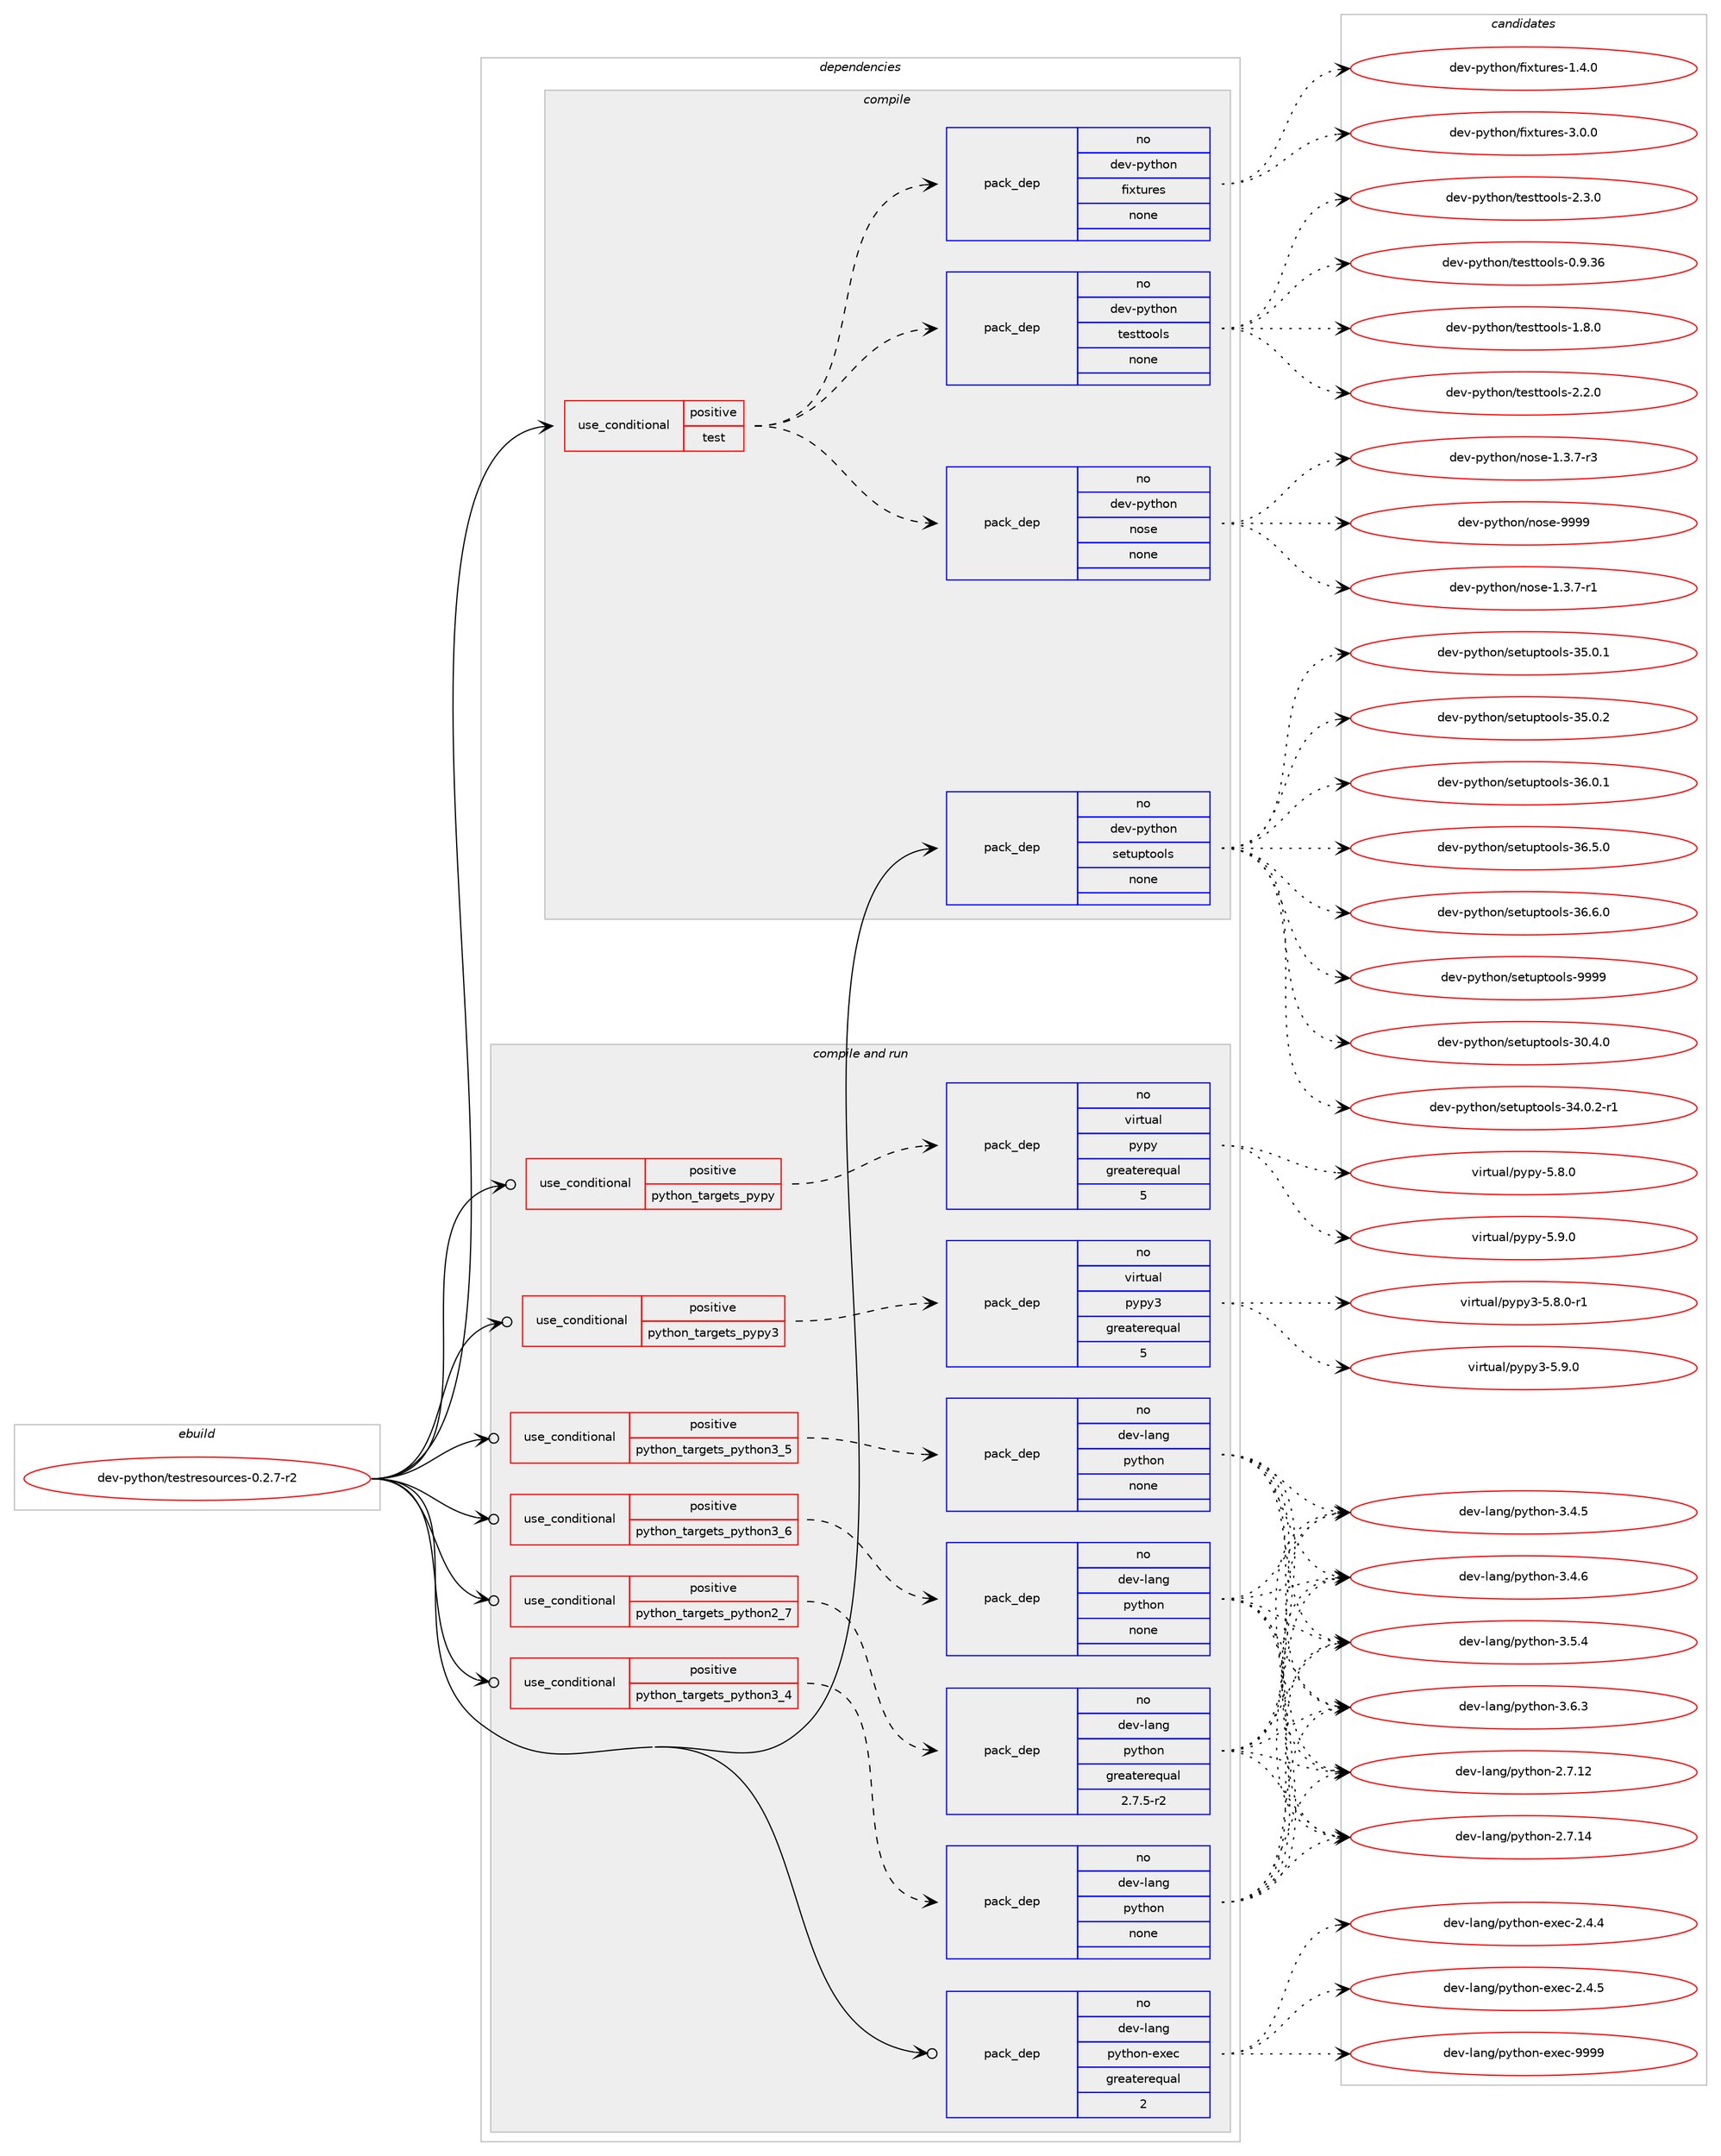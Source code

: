 digraph prolog {

# *************
# Graph options
# *************

newrank=true;
concentrate=true;
compound=true;
graph [rankdir=LR,fontname=Helvetica,fontsize=10,ranksep=1.5];#, ranksep=2.5, nodesep=0.2];
edge  [arrowhead=vee];
node  [fontname=Helvetica,fontsize=10];

# **********
# The ebuild
# **********

subgraph cluster_leftcol {
color=gray;
rank=same;
label=<<i>ebuild</i>>;
id [label="dev-python/testresources-0.2.7-r2", color=red, width=4, href="../dev-python/testresources-0.2.7-r2.svg"];
}

# ****************
# The dependencies
# ****************

subgraph cluster_midcol {
color=gray;
label=<<i>dependencies</i>>;
subgraph cluster_compile {
fillcolor="#eeeeee";
style=filled;
label=<<i>compile</i>>;
subgraph cond42712 {
dependency190433 [label=<<TABLE BORDER="0" CELLBORDER="1" CELLSPACING="0" CELLPADDING="4"><TR><TD ROWSPAN="3" CELLPADDING="10">use_conditional</TD></TR><TR><TD>positive</TD></TR><TR><TD>test</TD></TR></TABLE>>, shape=none, color=red];
subgraph pack143765 {
dependency190434 [label=<<TABLE BORDER="0" CELLBORDER="1" CELLSPACING="0" CELLPADDING="4" WIDTH="220"><TR><TD ROWSPAN="6" CELLPADDING="30">pack_dep</TD></TR><TR><TD WIDTH="110">no</TD></TR><TR><TD>dev-python</TD></TR><TR><TD>nose</TD></TR><TR><TD>none</TD></TR><TR><TD></TD></TR></TABLE>>, shape=none, color=blue];
}
dependency190433:e -> dependency190434:w [weight=20,style="dashed",arrowhead="vee"];
subgraph pack143766 {
dependency190435 [label=<<TABLE BORDER="0" CELLBORDER="1" CELLSPACING="0" CELLPADDING="4" WIDTH="220"><TR><TD ROWSPAN="6" CELLPADDING="30">pack_dep</TD></TR><TR><TD WIDTH="110">no</TD></TR><TR><TD>dev-python</TD></TR><TR><TD>testtools</TD></TR><TR><TD>none</TD></TR><TR><TD></TD></TR></TABLE>>, shape=none, color=blue];
}
dependency190433:e -> dependency190435:w [weight=20,style="dashed",arrowhead="vee"];
subgraph pack143767 {
dependency190436 [label=<<TABLE BORDER="0" CELLBORDER="1" CELLSPACING="0" CELLPADDING="4" WIDTH="220"><TR><TD ROWSPAN="6" CELLPADDING="30">pack_dep</TD></TR><TR><TD WIDTH="110">no</TD></TR><TR><TD>dev-python</TD></TR><TR><TD>fixtures</TD></TR><TR><TD>none</TD></TR><TR><TD></TD></TR></TABLE>>, shape=none, color=blue];
}
dependency190433:e -> dependency190436:w [weight=20,style="dashed",arrowhead="vee"];
}
id:e -> dependency190433:w [weight=20,style="solid",arrowhead="vee"];
subgraph pack143768 {
dependency190437 [label=<<TABLE BORDER="0" CELLBORDER="1" CELLSPACING="0" CELLPADDING="4" WIDTH="220"><TR><TD ROWSPAN="6" CELLPADDING="30">pack_dep</TD></TR><TR><TD WIDTH="110">no</TD></TR><TR><TD>dev-python</TD></TR><TR><TD>setuptools</TD></TR><TR><TD>none</TD></TR><TR><TD></TD></TR></TABLE>>, shape=none, color=blue];
}
id:e -> dependency190437:w [weight=20,style="solid",arrowhead="vee"];
}
subgraph cluster_compileandrun {
fillcolor="#eeeeee";
style=filled;
label=<<i>compile and run</i>>;
subgraph cond42713 {
dependency190438 [label=<<TABLE BORDER="0" CELLBORDER="1" CELLSPACING="0" CELLPADDING="4"><TR><TD ROWSPAN="3" CELLPADDING="10">use_conditional</TD></TR><TR><TD>positive</TD></TR><TR><TD>python_targets_pypy</TD></TR></TABLE>>, shape=none, color=red];
subgraph pack143769 {
dependency190439 [label=<<TABLE BORDER="0" CELLBORDER="1" CELLSPACING="0" CELLPADDING="4" WIDTH="220"><TR><TD ROWSPAN="6" CELLPADDING="30">pack_dep</TD></TR><TR><TD WIDTH="110">no</TD></TR><TR><TD>virtual</TD></TR><TR><TD>pypy</TD></TR><TR><TD>greaterequal</TD></TR><TR><TD>5</TD></TR></TABLE>>, shape=none, color=blue];
}
dependency190438:e -> dependency190439:w [weight=20,style="dashed",arrowhead="vee"];
}
id:e -> dependency190438:w [weight=20,style="solid",arrowhead="odotvee"];
subgraph cond42714 {
dependency190440 [label=<<TABLE BORDER="0" CELLBORDER="1" CELLSPACING="0" CELLPADDING="4"><TR><TD ROWSPAN="3" CELLPADDING="10">use_conditional</TD></TR><TR><TD>positive</TD></TR><TR><TD>python_targets_pypy3</TD></TR></TABLE>>, shape=none, color=red];
subgraph pack143770 {
dependency190441 [label=<<TABLE BORDER="0" CELLBORDER="1" CELLSPACING="0" CELLPADDING="4" WIDTH="220"><TR><TD ROWSPAN="6" CELLPADDING="30">pack_dep</TD></TR><TR><TD WIDTH="110">no</TD></TR><TR><TD>virtual</TD></TR><TR><TD>pypy3</TD></TR><TR><TD>greaterequal</TD></TR><TR><TD>5</TD></TR></TABLE>>, shape=none, color=blue];
}
dependency190440:e -> dependency190441:w [weight=20,style="dashed",arrowhead="vee"];
}
id:e -> dependency190440:w [weight=20,style="solid",arrowhead="odotvee"];
subgraph cond42715 {
dependency190442 [label=<<TABLE BORDER="0" CELLBORDER="1" CELLSPACING="0" CELLPADDING="4"><TR><TD ROWSPAN="3" CELLPADDING="10">use_conditional</TD></TR><TR><TD>positive</TD></TR><TR><TD>python_targets_python2_7</TD></TR></TABLE>>, shape=none, color=red];
subgraph pack143771 {
dependency190443 [label=<<TABLE BORDER="0" CELLBORDER="1" CELLSPACING="0" CELLPADDING="4" WIDTH="220"><TR><TD ROWSPAN="6" CELLPADDING="30">pack_dep</TD></TR><TR><TD WIDTH="110">no</TD></TR><TR><TD>dev-lang</TD></TR><TR><TD>python</TD></TR><TR><TD>greaterequal</TD></TR><TR><TD>2.7.5-r2</TD></TR></TABLE>>, shape=none, color=blue];
}
dependency190442:e -> dependency190443:w [weight=20,style="dashed",arrowhead="vee"];
}
id:e -> dependency190442:w [weight=20,style="solid",arrowhead="odotvee"];
subgraph cond42716 {
dependency190444 [label=<<TABLE BORDER="0" CELLBORDER="1" CELLSPACING="0" CELLPADDING="4"><TR><TD ROWSPAN="3" CELLPADDING="10">use_conditional</TD></TR><TR><TD>positive</TD></TR><TR><TD>python_targets_python3_4</TD></TR></TABLE>>, shape=none, color=red];
subgraph pack143772 {
dependency190445 [label=<<TABLE BORDER="0" CELLBORDER="1" CELLSPACING="0" CELLPADDING="4" WIDTH="220"><TR><TD ROWSPAN="6" CELLPADDING="30">pack_dep</TD></TR><TR><TD WIDTH="110">no</TD></TR><TR><TD>dev-lang</TD></TR><TR><TD>python</TD></TR><TR><TD>none</TD></TR><TR><TD></TD></TR></TABLE>>, shape=none, color=blue];
}
dependency190444:e -> dependency190445:w [weight=20,style="dashed",arrowhead="vee"];
}
id:e -> dependency190444:w [weight=20,style="solid",arrowhead="odotvee"];
subgraph cond42717 {
dependency190446 [label=<<TABLE BORDER="0" CELLBORDER="1" CELLSPACING="0" CELLPADDING="4"><TR><TD ROWSPAN="3" CELLPADDING="10">use_conditional</TD></TR><TR><TD>positive</TD></TR><TR><TD>python_targets_python3_5</TD></TR></TABLE>>, shape=none, color=red];
subgraph pack143773 {
dependency190447 [label=<<TABLE BORDER="0" CELLBORDER="1" CELLSPACING="0" CELLPADDING="4" WIDTH="220"><TR><TD ROWSPAN="6" CELLPADDING="30">pack_dep</TD></TR><TR><TD WIDTH="110">no</TD></TR><TR><TD>dev-lang</TD></TR><TR><TD>python</TD></TR><TR><TD>none</TD></TR><TR><TD></TD></TR></TABLE>>, shape=none, color=blue];
}
dependency190446:e -> dependency190447:w [weight=20,style="dashed",arrowhead="vee"];
}
id:e -> dependency190446:w [weight=20,style="solid",arrowhead="odotvee"];
subgraph cond42718 {
dependency190448 [label=<<TABLE BORDER="0" CELLBORDER="1" CELLSPACING="0" CELLPADDING="4"><TR><TD ROWSPAN="3" CELLPADDING="10">use_conditional</TD></TR><TR><TD>positive</TD></TR><TR><TD>python_targets_python3_6</TD></TR></TABLE>>, shape=none, color=red];
subgraph pack143774 {
dependency190449 [label=<<TABLE BORDER="0" CELLBORDER="1" CELLSPACING="0" CELLPADDING="4" WIDTH="220"><TR><TD ROWSPAN="6" CELLPADDING="30">pack_dep</TD></TR><TR><TD WIDTH="110">no</TD></TR><TR><TD>dev-lang</TD></TR><TR><TD>python</TD></TR><TR><TD>none</TD></TR><TR><TD></TD></TR></TABLE>>, shape=none, color=blue];
}
dependency190448:e -> dependency190449:w [weight=20,style="dashed",arrowhead="vee"];
}
id:e -> dependency190448:w [weight=20,style="solid",arrowhead="odotvee"];
subgraph pack143775 {
dependency190450 [label=<<TABLE BORDER="0" CELLBORDER="1" CELLSPACING="0" CELLPADDING="4" WIDTH="220"><TR><TD ROWSPAN="6" CELLPADDING="30">pack_dep</TD></TR><TR><TD WIDTH="110">no</TD></TR><TR><TD>dev-lang</TD></TR><TR><TD>python-exec</TD></TR><TR><TD>greaterequal</TD></TR><TR><TD>2</TD></TR></TABLE>>, shape=none, color=blue];
}
id:e -> dependency190450:w [weight=20,style="solid",arrowhead="odotvee"];
}
subgraph cluster_run {
fillcolor="#eeeeee";
style=filled;
label=<<i>run</i>>;
}
}

# **************
# The candidates
# **************

subgraph cluster_choices {
rank=same;
color=gray;
label=<<i>candidates</i>>;

subgraph choice143765 {
color=black;
nodesep=1;
choice10010111845112121116104111110471101111151014549465146554511449 [label="dev-python/nose-1.3.7-r1", color=red, width=4,href="../dev-python/nose-1.3.7-r1.svg"];
choice10010111845112121116104111110471101111151014549465146554511451 [label="dev-python/nose-1.3.7-r3", color=red, width=4,href="../dev-python/nose-1.3.7-r3.svg"];
choice10010111845112121116104111110471101111151014557575757 [label="dev-python/nose-9999", color=red, width=4,href="../dev-python/nose-9999.svg"];
dependency190434:e -> choice10010111845112121116104111110471101111151014549465146554511449:w [style=dotted,weight="100"];
dependency190434:e -> choice10010111845112121116104111110471101111151014549465146554511451:w [style=dotted,weight="100"];
dependency190434:e -> choice10010111845112121116104111110471101111151014557575757:w [style=dotted,weight="100"];
}
subgraph choice143766 {
color=black;
nodesep=1;
choice100101118451121211161041111104711610111511611611111110811545484657465154 [label="dev-python/testtools-0.9.36", color=red, width=4,href="../dev-python/testtools-0.9.36.svg"];
choice1001011184511212111610411111047116101115116116111111108115454946564648 [label="dev-python/testtools-1.8.0", color=red, width=4,href="../dev-python/testtools-1.8.0.svg"];
choice1001011184511212111610411111047116101115116116111111108115455046504648 [label="dev-python/testtools-2.2.0", color=red, width=4,href="../dev-python/testtools-2.2.0.svg"];
choice1001011184511212111610411111047116101115116116111111108115455046514648 [label="dev-python/testtools-2.3.0", color=red, width=4,href="../dev-python/testtools-2.3.0.svg"];
dependency190435:e -> choice100101118451121211161041111104711610111511611611111110811545484657465154:w [style=dotted,weight="100"];
dependency190435:e -> choice1001011184511212111610411111047116101115116116111111108115454946564648:w [style=dotted,weight="100"];
dependency190435:e -> choice1001011184511212111610411111047116101115116116111111108115455046504648:w [style=dotted,weight="100"];
dependency190435:e -> choice1001011184511212111610411111047116101115116116111111108115455046514648:w [style=dotted,weight="100"];
}
subgraph choice143767 {
color=black;
nodesep=1;
choice1001011184511212111610411111047102105120116117114101115454946524648 [label="dev-python/fixtures-1.4.0", color=red, width=4,href="../dev-python/fixtures-1.4.0.svg"];
choice1001011184511212111610411111047102105120116117114101115455146484648 [label="dev-python/fixtures-3.0.0", color=red, width=4,href="../dev-python/fixtures-3.0.0.svg"];
dependency190436:e -> choice1001011184511212111610411111047102105120116117114101115454946524648:w [style=dotted,weight="100"];
dependency190436:e -> choice1001011184511212111610411111047102105120116117114101115455146484648:w [style=dotted,weight="100"];
}
subgraph choice143768 {
color=black;
nodesep=1;
choice100101118451121211161041111104711510111611711211611111110811545514846524648 [label="dev-python/setuptools-30.4.0", color=red, width=4,href="../dev-python/setuptools-30.4.0.svg"];
choice1001011184511212111610411111047115101116117112116111111108115455152464846504511449 [label="dev-python/setuptools-34.0.2-r1", color=red, width=4,href="../dev-python/setuptools-34.0.2-r1.svg"];
choice100101118451121211161041111104711510111611711211611111110811545515346484649 [label="dev-python/setuptools-35.0.1", color=red, width=4,href="../dev-python/setuptools-35.0.1.svg"];
choice100101118451121211161041111104711510111611711211611111110811545515346484650 [label="dev-python/setuptools-35.0.2", color=red, width=4,href="../dev-python/setuptools-35.0.2.svg"];
choice100101118451121211161041111104711510111611711211611111110811545515446484649 [label="dev-python/setuptools-36.0.1", color=red, width=4,href="../dev-python/setuptools-36.0.1.svg"];
choice100101118451121211161041111104711510111611711211611111110811545515446534648 [label="dev-python/setuptools-36.5.0", color=red, width=4,href="../dev-python/setuptools-36.5.0.svg"];
choice100101118451121211161041111104711510111611711211611111110811545515446544648 [label="dev-python/setuptools-36.6.0", color=red, width=4,href="../dev-python/setuptools-36.6.0.svg"];
choice10010111845112121116104111110471151011161171121161111111081154557575757 [label="dev-python/setuptools-9999", color=red, width=4,href="../dev-python/setuptools-9999.svg"];
dependency190437:e -> choice100101118451121211161041111104711510111611711211611111110811545514846524648:w [style=dotted,weight="100"];
dependency190437:e -> choice1001011184511212111610411111047115101116117112116111111108115455152464846504511449:w [style=dotted,weight="100"];
dependency190437:e -> choice100101118451121211161041111104711510111611711211611111110811545515346484649:w [style=dotted,weight="100"];
dependency190437:e -> choice100101118451121211161041111104711510111611711211611111110811545515346484650:w [style=dotted,weight="100"];
dependency190437:e -> choice100101118451121211161041111104711510111611711211611111110811545515446484649:w [style=dotted,weight="100"];
dependency190437:e -> choice100101118451121211161041111104711510111611711211611111110811545515446534648:w [style=dotted,weight="100"];
dependency190437:e -> choice100101118451121211161041111104711510111611711211611111110811545515446544648:w [style=dotted,weight="100"];
dependency190437:e -> choice10010111845112121116104111110471151011161171121161111111081154557575757:w [style=dotted,weight="100"];
}
subgraph choice143769 {
color=black;
nodesep=1;
choice1181051141161179710847112121112121455346564648 [label="virtual/pypy-5.8.0", color=red, width=4,href="../virtual/pypy-5.8.0.svg"];
choice1181051141161179710847112121112121455346574648 [label="virtual/pypy-5.9.0", color=red, width=4,href="../virtual/pypy-5.9.0.svg"];
dependency190439:e -> choice1181051141161179710847112121112121455346564648:w [style=dotted,weight="100"];
dependency190439:e -> choice1181051141161179710847112121112121455346574648:w [style=dotted,weight="100"];
}
subgraph choice143770 {
color=black;
nodesep=1;
choice1181051141161179710847112121112121514553465646484511449 [label="virtual/pypy3-5.8.0-r1", color=red, width=4,href="../virtual/pypy3-5.8.0-r1.svg"];
choice118105114116117971084711212111212151455346574648 [label="virtual/pypy3-5.9.0", color=red, width=4,href="../virtual/pypy3-5.9.0.svg"];
dependency190441:e -> choice1181051141161179710847112121112121514553465646484511449:w [style=dotted,weight="100"];
dependency190441:e -> choice118105114116117971084711212111212151455346574648:w [style=dotted,weight="100"];
}
subgraph choice143771 {
color=black;
nodesep=1;
choice10010111845108971101034711212111610411111045504655464950 [label="dev-lang/python-2.7.12", color=red, width=4,href="../dev-lang/python-2.7.12.svg"];
choice10010111845108971101034711212111610411111045504655464952 [label="dev-lang/python-2.7.14", color=red, width=4,href="../dev-lang/python-2.7.14.svg"];
choice100101118451089711010347112121116104111110455146524653 [label="dev-lang/python-3.4.5", color=red, width=4,href="../dev-lang/python-3.4.5.svg"];
choice100101118451089711010347112121116104111110455146524654 [label="dev-lang/python-3.4.6", color=red, width=4,href="../dev-lang/python-3.4.6.svg"];
choice100101118451089711010347112121116104111110455146534652 [label="dev-lang/python-3.5.4", color=red, width=4,href="../dev-lang/python-3.5.4.svg"];
choice100101118451089711010347112121116104111110455146544651 [label="dev-lang/python-3.6.3", color=red, width=4,href="../dev-lang/python-3.6.3.svg"];
dependency190443:e -> choice10010111845108971101034711212111610411111045504655464950:w [style=dotted,weight="100"];
dependency190443:e -> choice10010111845108971101034711212111610411111045504655464952:w [style=dotted,weight="100"];
dependency190443:e -> choice100101118451089711010347112121116104111110455146524653:w [style=dotted,weight="100"];
dependency190443:e -> choice100101118451089711010347112121116104111110455146524654:w [style=dotted,weight="100"];
dependency190443:e -> choice100101118451089711010347112121116104111110455146534652:w [style=dotted,weight="100"];
dependency190443:e -> choice100101118451089711010347112121116104111110455146544651:w [style=dotted,weight="100"];
}
subgraph choice143772 {
color=black;
nodesep=1;
choice10010111845108971101034711212111610411111045504655464950 [label="dev-lang/python-2.7.12", color=red, width=4,href="../dev-lang/python-2.7.12.svg"];
choice10010111845108971101034711212111610411111045504655464952 [label="dev-lang/python-2.7.14", color=red, width=4,href="../dev-lang/python-2.7.14.svg"];
choice100101118451089711010347112121116104111110455146524653 [label="dev-lang/python-3.4.5", color=red, width=4,href="../dev-lang/python-3.4.5.svg"];
choice100101118451089711010347112121116104111110455146524654 [label="dev-lang/python-3.4.6", color=red, width=4,href="../dev-lang/python-3.4.6.svg"];
choice100101118451089711010347112121116104111110455146534652 [label="dev-lang/python-3.5.4", color=red, width=4,href="../dev-lang/python-3.5.4.svg"];
choice100101118451089711010347112121116104111110455146544651 [label="dev-lang/python-3.6.3", color=red, width=4,href="../dev-lang/python-3.6.3.svg"];
dependency190445:e -> choice10010111845108971101034711212111610411111045504655464950:w [style=dotted,weight="100"];
dependency190445:e -> choice10010111845108971101034711212111610411111045504655464952:w [style=dotted,weight="100"];
dependency190445:e -> choice100101118451089711010347112121116104111110455146524653:w [style=dotted,weight="100"];
dependency190445:e -> choice100101118451089711010347112121116104111110455146524654:w [style=dotted,weight="100"];
dependency190445:e -> choice100101118451089711010347112121116104111110455146534652:w [style=dotted,weight="100"];
dependency190445:e -> choice100101118451089711010347112121116104111110455146544651:w [style=dotted,weight="100"];
}
subgraph choice143773 {
color=black;
nodesep=1;
choice10010111845108971101034711212111610411111045504655464950 [label="dev-lang/python-2.7.12", color=red, width=4,href="../dev-lang/python-2.7.12.svg"];
choice10010111845108971101034711212111610411111045504655464952 [label="dev-lang/python-2.7.14", color=red, width=4,href="../dev-lang/python-2.7.14.svg"];
choice100101118451089711010347112121116104111110455146524653 [label="dev-lang/python-3.4.5", color=red, width=4,href="../dev-lang/python-3.4.5.svg"];
choice100101118451089711010347112121116104111110455146524654 [label="dev-lang/python-3.4.6", color=red, width=4,href="../dev-lang/python-3.4.6.svg"];
choice100101118451089711010347112121116104111110455146534652 [label="dev-lang/python-3.5.4", color=red, width=4,href="../dev-lang/python-3.5.4.svg"];
choice100101118451089711010347112121116104111110455146544651 [label="dev-lang/python-3.6.3", color=red, width=4,href="../dev-lang/python-3.6.3.svg"];
dependency190447:e -> choice10010111845108971101034711212111610411111045504655464950:w [style=dotted,weight="100"];
dependency190447:e -> choice10010111845108971101034711212111610411111045504655464952:w [style=dotted,weight="100"];
dependency190447:e -> choice100101118451089711010347112121116104111110455146524653:w [style=dotted,weight="100"];
dependency190447:e -> choice100101118451089711010347112121116104111110455146524654:w [style=dotted,weight="100"];
dependency190447:e -> choice100101118451089711010347112121116104111110455146534652:w [style=dotted,weight="100"];
dependency190447:e -> choice100101118451089711010347112121116104111110455146544651:w [style=dotted,weight="100"];
}
subgraph choice143774 {
color=black;
nodesep=1;
choice10010111845108971101034711212111610411111045504655464950 [label="dev-lang/python-2.7.12", color=red, width=4,href="../dev-lang/python-2.7.12.svg"];
choice10010111845108971101034711212111610411111045504655464952 [label="dev-lang/python-2.7.14", color=red, width=4,href="../dev-lang/python-2.7.14.svg"];
choice100101118451089711010347112121116104111110455146524653 [label="dev-lang/python-3.4.5", color=red, width=4,href="../dev-lang/python-3.4.5.svg"];
choice100101118451089711010347112121116104111110455146524654 [label="dev-lang/python-3.4.6", color=red, width=4,href="../dev-lang/python-3.4.6.svg"];
choice100101118451089711010347112121116104111110455146534652 [label="dev-lang/python-3.5.4", color=red, width=4,href="../dev-lang/python-3.5.4.svg"];
choice100101118451089711010347112121116104111110455146544651 [label="dev-lang/python-3.6.3", color=red, width=4,href="../dev-lang/python-3.6.3.svg"];
dependency190449:e -> choice10010111845108971101034711212111610411111045504655464950:w [style=dotted,weight="100"];
dependency190449:e -> choice10010111845108971101034711212111610411111045504655464952:w [style=dotted,weight="100"];
dependency190449:e -> choice100101118451089711010347112121116104111110455146524653:w [style=dotted,weight="100"];
dependency190449:e -> choice100101118451089711010347112121116104111110455146524654:w [style=dotted,weight="100"];
dependency190449:e -> choice100101118451089711010347112121116104111110455146534652:w [style=dotted,weight="100"];
dependency190449:e -> choice100101118451089711010347112121116104111110455146544651:w [style=dotted,weight="100"];
}
subgraph choice143775 {
color=black;
nodesep=1;
choice1001011184510897110103471121211161041111104510112010199455046524652 [label="dev-lang/python-exec-2.4.4", color=red, width=4,href="../dev-lang/python-exec-2.4.4.svg"];
choice1001011184510897110103471121211161041111104510112010199455046524653 [label="dev-lang/python-exec-2.4.5", color=red, width=4,href="../dev-lang/python-exec-2.4.5.svg"];
choice10010111845108971101034711212111610411111045101120101994557575757 [label="dev-lang/python-exec-9999", color=red, width=4,href="../dev-lang/python-exec-9999.svg"];
dependency190450:e -> choice1001011184510897110103471121211161041111104510112010199455046524652:w [style=dotted,weight="100"];
dependency190450:e -> choice1001011184510897110103471121211161041111104510112010199455046524653:w [style=dotted,weight="100"];
dependency190450:e -> choice10010111845108971101034711212111610411111045101120101994557575757:w [style=dotted,weight="100"];
}
}

}
